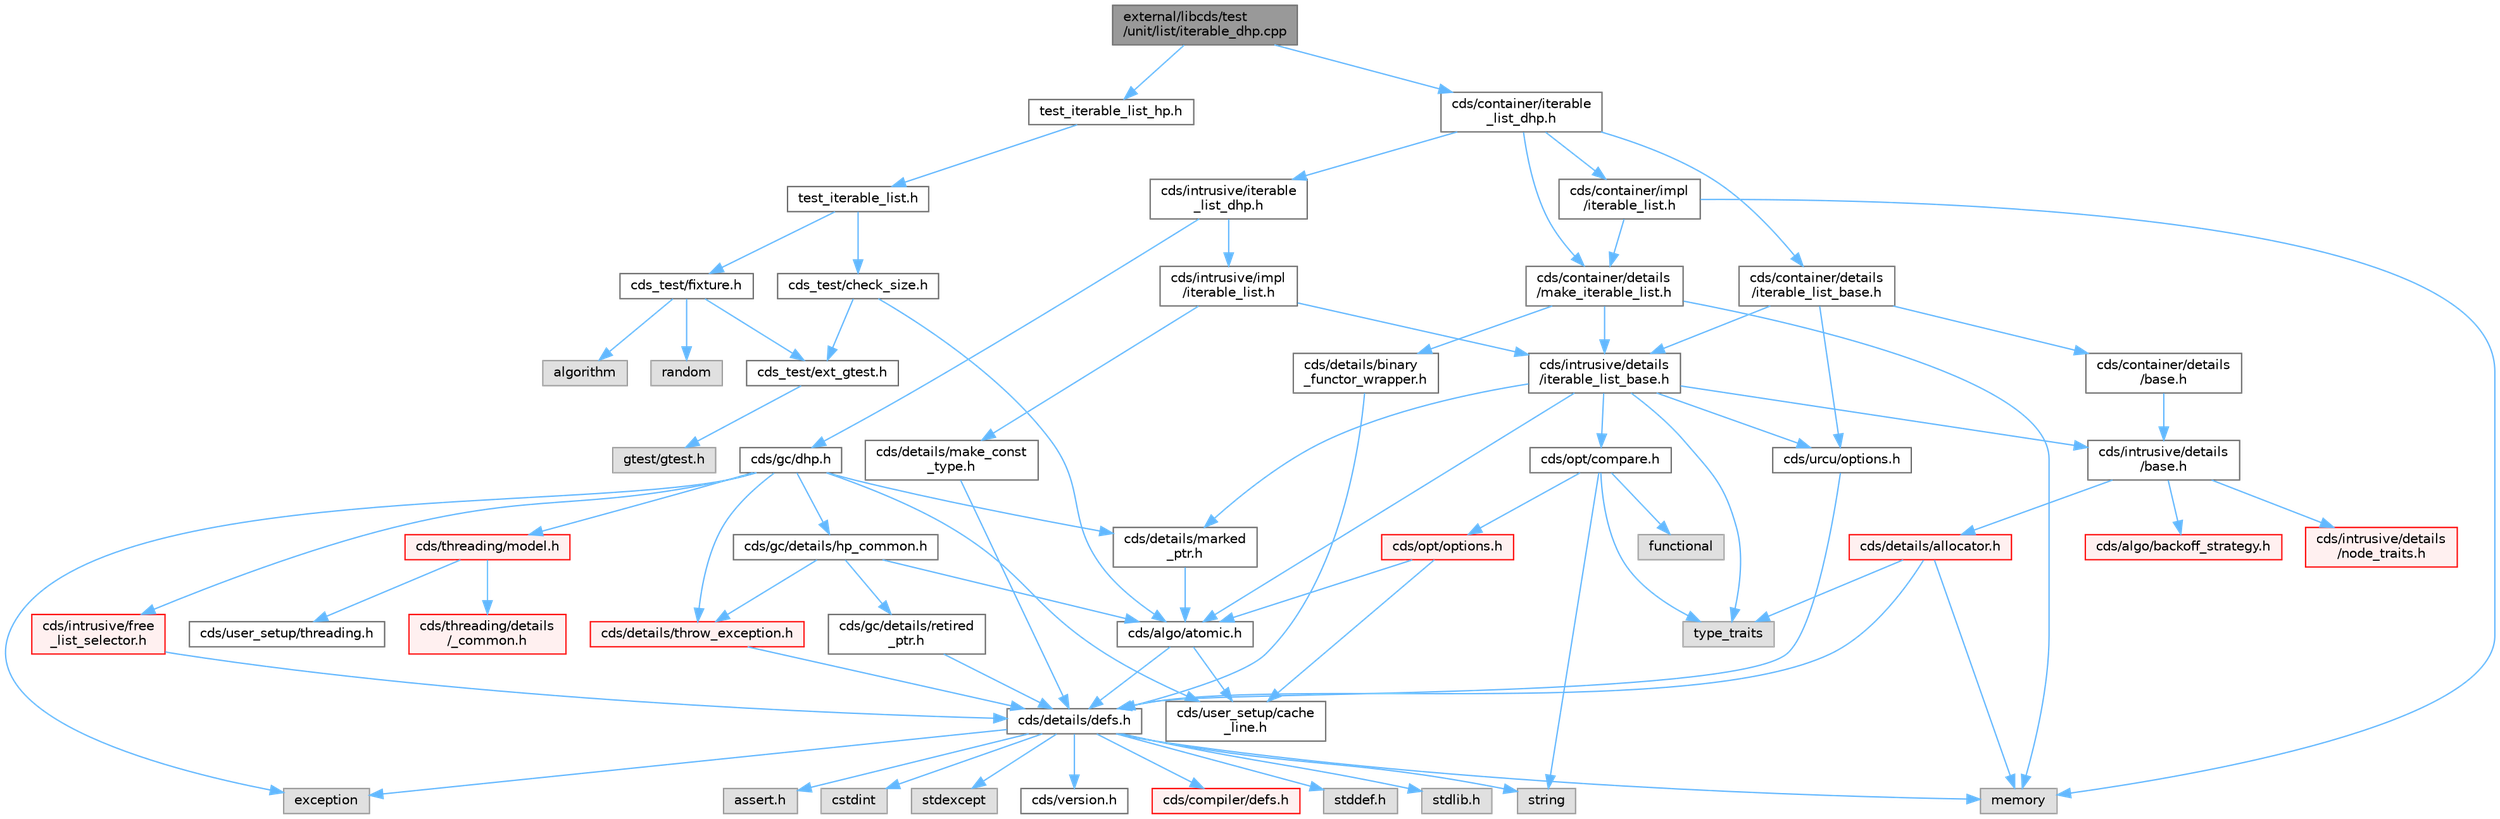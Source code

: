 digraph "external/libcds/test/unit/list/iterable_dhp.cpp"
{
 // LATEX_PDF_SIZE
  bgcolor="transparent";
  edge [fontname=Helvetica,fontsize=10,labelfontname=Helvetica,labelfontsize=10];
  node [fontname=Helvetica,fontsize=10,shape=box,height=0.2,width=0.4];
  Node1 [id="Node000001",label="external/libcds/test\l/unit/list/iterable_dhp.cpp",height=0.2,width=0.4,color="gray40", fillcolor="grey60", style="filled", fontcolor="black",tooltip=" "];
  Node1 -> Node2 [id="edge1_Node000001_Node000002",color="steelblue1",style="solid",tooltip=" "];
  Node2 [id="Node000002",label="test_iterable_list_hp.h",height=0.2,width=0.4,color="grey40", fillcolor="white", style="filled",URL="$test__iterable__list__hp_8h.html",tooltip=" "];
  Node2 -> Node3 [id="edge2_Node000002_Node000003",color="steelblue1",style="solid",tooltip=" "];
  Node3 [id="Node000003",label="test_iterable_list.h",height=0.2,width=0.4,color="grey40", fillcolor="white", style="filled",URL="$test__iterable__list_8h.html",tooltip=" "];
  Node3 -> Node4 [id="edge3_Node000003_Node000004",color="steelblue1",style="solid",tooltip=" "];
  Node4 [id="Node000004",label="cds_test/check_size.h",height=0.2,width=0.4,color="grey40", fillcolor="white", style="filled",URL="$check__size_8h.html",tooltip=" "];
  Node4 -> Node5 [id="edge4_Node000004_Node000005",color="steelblue1",style="solid",tooltip=" "];
  Node5 [id="Node000005",label="cds_test/ext_gtest.h",height=0.2,width=0.4,color="grey40", fillcolor="white", style="filled",URL="$ext__gtest_8h.html",tooltip=" "];
  Node5 -> Node6 [id="edge5_Node000005_Node000006",color="steelblue1",style="solid",tooltip=" "];
  Node6 [id="Node000006",label="gtest/gtest.h",height=0.2,width=0.4,color="grey60", fillcolor="#E0E0E0", style="filled",tooltip=" "];
  Node4 -> Node7 [id="edge6_Node000004_Node000007",color="steelblue1",style="solid",tooltip=" "];
  Node7 [id="Node000007",label="cds/algo/atomic.h",height=0.2,width=0.4,color="grey40", fillcolor="white", style="filled",URL="$external_2libcds_2cds_2algo_2atomic_8h.html",tooltip=" "];
  Node7 -> Node8 [id="edge7_Node000007_Node000008",color="steelblue1",style="solid",tooltip=" "];
  Node8 [id="Node000008",label="cds/details/defs.h",height=0.2,width=0.4,color="grey40", fillcolor="white", style="filled",URL="$details_2defs_8h.html",tooltip=" "];
  Node8 -> Node9 [id="edge8_Node000008_Node000009",color="steelblue1",style="solid",tooltip=" "];
  Node9 [id="Node000009",label="stddef.h",height=0.2,width=0.4,color="grey60", fillcolor="#E0E0E0", style="filled",tooltip=" "];
  Node8 -> Node10 [id="edge9_Node000008_Node000010",color="steelblue1",style="solid",tooltip=" "];
  Node10 [id="Node000010",label="stdlib.h",height=0.2,width=0.4,color="grey60", fillcolor="#E0E0E0", style="filled",tooltip=" "];
  Node8 -> Node11 [id="edge10_Node000008_Node000011",color="steelblue1",style="solid",tooltip=" "];
  Node11 [id="Node000011",label="assert.h",height=0.2,width=0.4,color="grey60", fillcolor="#E0E0E0", style="filled",tooltip=" "];
  Node8 -> Node12 [id="edge11_Node000008_Node000012",color="steelblue1",style="solid",tooltip=" "];
  Node12 [id="Node000012",label="cstdint",height=0.2,width=0.4,color="grey60", fillcolor="#E0E0E0", style="filled",tooltip=" "];
  Node8 -> Node13 [id="edge12_Node000008_Node000013",color="steelblue1",style="solid",tooltip=" "];
  Node13 [id="Node000013",label="exception",height=0.2,width=0.4,color="grey60", fillcolor="#E0E0E0", style="filled",tooltip=" "];
  Node8 -> Node14 [id="edge13_Node000008_Node000014",color="steelblue1",style="solid",tooltip=" "];
  Node14 [id="Node000014",label="stdexcept",height=0.2,width=0.4,color="grey60", fillcolor="#E0E0E0", style="filled",tooltip=" "];
  Node8 -> Node15 [id="edge14_Node000008_Node000015",color="steelblue1",style="solid",tooltip=" "];
  Node15 [id="Node000015",label="string",height=0.2,width=0.4,color="grey60", fillcolor="#E0E0E0", style="filled",tooltip=" "];
  Node8 -> Node16 [id="edge15_Node000008_Node000016",color="steelblue1",style="solid",tooltip=" "];
  Node16 [id="Node000016",label="memory",height=0.2,width=0.4,color="grey60", fillcolor="#E0E0E0", style="filled",tooltip=" "];
  Node8 -> Node17 [id="edge16_Node000008_Node000017",color="steelblue1",style="solid",tooltip=" "];
  Node17 [id="Node000017",label="cds/version.h",height=0.2,width=0.4,color="grey40", fillcolor="white", style="filled",URL="$external_2libcds_2cds_2version_8h.html",tooltip=" "];
  Node8 -> Node18 [id="edge17_Node000008_Node000018",color="steelblue1",style="solid",tooltip=" "];
  Node18 [id="Node000018",label="cds/compiler/defs.h",height=0.2,width=0.4,color="red", fillcolor="#FFF0F0", style="filled",URL="$compiler_2defs_8h.html",tooltip=" "];
  Node7 -> Node21 [id="edge18_Node000007_Node000021",color="steelblue1",style="solid",tooltip=" "];
  Node21 [id="Node000021",label="cds/user_setup/cache\l_line.h",height=0.2,width=0.4,color="grey40", fillcolor="white", style="filled",URL="$cache__line_8h.html",tooltip="Cache-line size definition"];
  Node3 -> Node22 [id="edge19_Node000003_Node000022",color="steelblue1",style="solid",tooltip=" "];
  Node22 [id="Node000022",label="cds_test/fixture.h",height=0.2,width=0.4,color="grey40", fillcolor="white", style="filled",URL="$fixture_8h.html",tooltip=" "];
  Node22 -> Node5 [id="edge20_Node000022_Node000005",color="steelblue1",style="solid",tooltip=" "];
  Node22 -> Node23 [id="edge21_Node000022_Node000023",color="steelblue1",style="solid",tooltip=" "];
  Node23 [id="Node000023",label="algorithm",height=0.2,width=0.4,color="grey60", fillcolor="#E0E0E0", style="filled",tooltip=" "];
  Node22 -> Node24 [id="edge22_Node000022_Node000024",color="steelblue1",style="solid",tooltip=" "];
  Node24 [id="Node000024",label="random",height=0.2,width=0.4,color="grey60", fillcolor="#E0E0E0", style="filled",tooltip=" "];
  Node1 -> Node25 [id="edge23_Node000001_Node000025",color="steelblue1",style="solid",tooltip=" "];
  Node25 [id="Node000025",label="cds/container/iterable\l_list_dhp.h",height=0.2,width=0.4,color="grey40", fillcolor="white", style="filled",URL="$container_2iterable__list__dhp_8h.html",tooltip=" "];
  Node25 -> Node26 [id="edge24_Node000025_Node000026",color="steelblue1",style="solid",tooltip=" "];
  Node26 [id="Node000026",label="cds/container/details\l/iterable_list_base.h",height=0.2,width=0.4,color="grey40", fillcolor="white", style="filled",URL="$container_2details_2iterable__list__base_8h.html",tooltip=" "];
  Node26 -> Node27 [id="edge25_Node000026_Node000027",color="steelblue1",style="solid",tooltip=" "];
  Node27 [id="Node000027",label="cds/container/details\l/base.h",height=0.2,width=0.4,color="grey40", fillcolor="white", style="filled",URL="$external_2libcds_2cds_2container_2details_2base_8h.html",tooltip=" "];
  Node27 -> Node28 [id="edge26_Node000027_Node000028",color="steelblue1",style="solid",tooltip=" "];
  Node28 [id="Node000028",label="cds/intrusive/details\l/base.h",height=0.2,width=0.4,color="grey40", fillcolor="white", style="filled",URL="$external_2libcds_2cds_2intrusive_2details_2base_8h.html",tooltip=" "];
  Node28 -> Node29 [id="edge27_Node000028_Node000029",color="steelblue1",style="solid",tooltip=" "];
  Node29 [id="Node000029",label="cds/intrusive/details\l/node_traits.h",height=0.2,width=0.4,color="red", fillcolor="#FFF0F0", style="filled",URL="$node__traits_8h.html",tooltip=" "];
  Node28 -> Node49 [id="edge28_Node000028_Node000049",color="steelblue1",style="solid",tooltip=" "];
  Node49 [id="Node000049",label="cds/details/allocator.h",height=0.2,width=0.4,color="red", fillcolor="#FFF0F0", style="filled",URL="$external_2libcds_2cds_2details_2allocator_8h.html",tooltip=" "];
  Node49 -> Node50 [id="edge29_Node000049_Node000050",color="steelblue1",style="solid",tooltip=" "];
  Node50 [id="Node000050",label="type_traits",height=0.2,width=0.4,color="grey60", fillcolor="#E0E0E0", style="filled",tooltip=" "];
  Node49 -> Node16 [id="edge30_Node000049_Node000016",color="steelblue1",style="solid",tooltip=" "];
  Node49 -> Node8 [id="edge31_Node000049_Node000008",color="steelblue1",style="solid",tooltip=" "];
  Node28 -> Node51 [id="edge32_Node000028_Node000051",color="steelblue1",style="solid",tooltip=" "];
  Node51 [id="Node000051",label="cds/algo/backoff_strategy.h",height=0.2,width=0.4,color="red", fillcolor="#FFF0F0", style="filled",URL="$backoff__strategy_8h.html",tooltip=" "];
  Node26 -> Node55 [id="edge33_Node000026_Node000055",color="steelblue1",style="solid",tooltip=" "];
  Node55 [id="Node000055",label="cds/intrusive/details\l/iterable_list_base.h",height=0.2,width=0.4,color="grey40", fillcolor="white", style="filled",URL="$intrusive_2details_2iterable__list__base_8h.html",tooltip=" "];
  Node55 -> Node50 [id="edge34_Node000055_Node000050",color="steelblue1",style="solid",tooltip=" "];
  Node55 -> Node28 [id="edge35_Node000055_Node000028",color="steelblue1",style="solid",tooltip=" "];
  Node55 -> Node56 [id="edge36_Node000055_Node000056",color="steelblue1",style="solid",tooltip=" "];
  Node56 [id="Node000056",label="cds/opt/compare.h",height=0.2,width=0.4,color="grey40", fillcolor="white", style="filled",URL="$external_2libcds_2cds_2opt_2compare_8h.html",tooltip=" "];
  Node56 -> Node50 [id="edge37_Node000056_Node000050",color="steelblue1",style="solid",tooltip=" "];
  Node56 -> Node57 [id="edge38_Node000056_Node000057",color="steelblue1",style="solid",tooltip=" "];
  Node57 [id="Node000057",label="functional",height=0.2,width=0.4,color="grey60", fillcolor="#E0E0E0", style="filled",tooltip=" "];
  Node56 -> Node15 [id="edge39_Node000056_Node000015",color="steelblue1",style="solid",tooltip=" "];
  Node56 -> Node31 [id="edge40_Node000056_Node000031",color="steelblue1",style="solid",tooltip=" "];
  Node31 [id="Node000031",label="cds/opt/options.h",height=0.2,width=0.4,color="red", fillcolor="#FFF0F0", style="filled",URL="$opt_2options_8h.html",tooltip=" "];
  Node31 -> Node21 [id="edge41_Node000031_Node000021",color="steelblue1",style="solid",tooltip=" "];
  Node31 -> Node7 [id="edge42_Node000031_Node000007",color="steelblue1",style="solid",tooltip=" "];
  Node55 -> Node7 [id="edge43_Node000055_Node000007",color="steelblue1",style="solid",tooltip=" "];
  Node55 -> Node58 [id="edge44_Node000055_Node000058",color="steelblue1",style="solid",tooltip=" "];
  Node58 [id="Node000058",label="cds/details/marked\l_ptr.h",height=0.2,width=0.4,color="grey40", fillcolor="white", style="filled",URL="$marked__ptr_8h.html",tooltip=" "];
  Node58 -> Node7 [id="edge45_Node000058_Node000007",color="steelblue1",style="solid",tooltip=" "];
  Node55 -> Node59 [id="edge46_Node000055_Node000059",color="steelblue1",style="solid",tooltip=" "];
  Node59 [id="Node000059",label="cds/urcu/options.h",height=0.2,width=0.4,color="grey40", fillcolor="white", style="filled",URL="$urcu_2options_8h.html",tooltip=" "];
  Node59 -> Node8 [id="edge47_Node000059_Node000008",color="steelblue1",style="solid",tooltip=" "];
  Node26 -> Node59 [id="edge48_Node000026_Node000059",color="steelblue1",style="solid",tooltip=" "];
  Node25 -> Node60 [id="edge49_Node000025_Node000060",color="steelblue1",style="solid",tooltip=" "];
  Node60 [id="Node000060",label="cds/intrusive/iterable\l_list_dhp.h",height=0.2,width=0.4,color="grey40", fillcolor="white", style="filled",URL="$intrusive_2iterable__list__dhp_8h.html",tooltip=" "];
  Node60 -> Node61 [id="edge50_Node000060_Node000061",color="steelblue1",style="solid",tooltip=" "];
  Node61 [id="Node000061",label="cds/intrusive/impl\l/iterable_list.h",height=0.2,width=0.4,color="grey40", fillcolor="white", style="filled",URL="$intrusive_2impl_2iterable__list_8h.html",tooltip=" "];
  Node61 -> Node55 [id="edge51_Node000061_Node000055",color="steelblue1",style="solid",tooltip=" "];
  Node61 -> Node62 [id="edge52_Node000061_Node000062",color="steelblue1",style="solid",tooltip=" "];
  Node62 [id="Node000062",label="cds/details/make_const\l_type.h",height=0.2,width=0.4,color="grey40", fillcolor="white", style="filled",URL="$make__const__type_8h.html",tooltip=" "];
  Node62 -> Node8 [id="edge53_Node000062_Node000008",color="steelblue1",style="solid",tooltip=" "];
  Node60 -> Node63 [id="edge54_Node000060_Node000063",color="steelblue1",style="solid",tooltip=" "];
  Node63 [id="Node000063",label="cds/gc/dhp.h",height=0.2,width=0.4,color="grey40", fillcolor="white", style="filled",URL="$dhp_8h.html",tooltip=" "];
  Node63 -> Node13 [id="edge55_Node000063_Node000013",color="steelblue1",style="solid",tooltip=" "];
  Node63 -> Node64 [id="edge56_Node000063_Node000064",color="steelblue1",style="solid",tooltip=" "];
  Node64 [id="Node000064",label="cds/gc/details/hp_common.h",height=0.2,width=0.4,color="grey40", fillcolor="white", style="filled",URL="$hp__common_8h.html",tooltip=" "];
  Node64 -> Node7 [id="edge57_Node000064_Node000007",color="steelblue1",style="solid",tooltip=" "];
  Node64 -> Node65 [id="edge58_Node000064_Node000065",color="steelblue1",style="solid",tooltip=" "];
  Node65 [id="Node000065",label="cds/gc/details/retired\l_ptr.h",height=0.2,width=0.4,color="grey40", fillcolor="white", style="filled",URL="$retired__ptr_8h.html",tooltip=" "];
  Node65 -> Node8 [id="edge59_Node000065_Node000008",color="steelblue1",style="solid",tooltip=" "];
  Node64 -> Node46 [id="edge60_Node000064_Node000046",color="steelblue1",style="solid",tooltip=" "];
  Node46 [id="Node000046",label="cds/details/throw_exception.h",height=0.2,width=0.4,color="red", fillcolor="#FFF0F0", style="filled",URL="$throw__exception_8h.html",tooltip=" "];
  Node46 -> Node8 [id="edge61_Node000046_Node000008",color="steelblue1",style="solid",tooltip=" "];
  Node63 -> Node66 [id="edge62_Node000063_Node000066",color="steelblue1",style="solid",tooltip=" "];
  Node66 [id="Node000066",label="cds/threading/model.h",height=0.2,width=0.4,color="red", fillcolor="#FFF0F0", style="filled",URL="$model_8h.html",tooltip=" "];
  Node66 -> Node67 [id="edge63_Node000066_Node000067",color="steelblue1",style="solid",tooltip=" "];
  Node67 [id="Node000067",label="cds/threading/details\l/_common.h",height=0.2,width=0.4,color="red", fillcolor="#FFF0F0", style="filled",URL="$__common_8h.html",tooltip=" "];
  Node66 -> Node76 [id="edge64_Node000066_Node000076",color="steelblue1",style="solid",tooltip=" "];
  Node76 [id="Node000076",label="cds/user_setup/threading.h",height=0.2,width=0.4,color="grey40", fillcolor="white", style="filled",URL="$external_2libcds_2cds_2user__setup_2threading_8h.html",tooltip=" "];
  Node63 -> Node78 [id="edge65_Node000063_Node000078",color="steelblue1",style="solid",tooltip=" "];
  Node78 [id="Node000078",label="cds/intrusive/free\l_list_selector.h",height=0.2,width=0.4,color="red", fillcolor="#FFF0F0", style="filled",URL="$free__list__selector_8h.html",tooltip=" "];
  Node78 -> Node8 [id="edge66_Node000078_Node000008",color="steelblue1",style="solid",tooltip=" "];
  Node63 -> Node46 [id="edge67_Node000063_Node000046",color="steelblue1",style="solid",tooltip=" "];
  Node63 -> Node58 [id="edge68_Node000063_Node000058",color="steelblue1",style="solid",tooltip=" "];
  Node63 -> Node21 [id="edge69_Node000063_Node000021",color="steelblue1",style="solid",tooltip=" "];
  Node25 -> Node80 [id="edge70_Node000025_Node000080",color="steelblue1",style="solid",tooltip=" "];
  Node80 [id="Node000080",label="cds/container/details\l/make_iterable_list.h",height=0.2,width=0.4,color="grey40", fillcolor="white", style="filled",URL="$make__iterable__list_8h.html",tooltip=" "];
  Node80 -> Node55 [id="edge71_Node000080_Node000055",color="steelblue1",style="solid",tooltip=" "];
  Node80 -> Node81 [id="edge72_Node000080_Node000081",color="steelblue1",style="solid",tooltip=" "];
  Node81 [id="Node000081",label="cds/details/binary\l_functor_wrapper.h",height=0.2,width=0.4,color="grey40", fillcolor="white", style="filled",URL="$binary__functor__wrapper_8h.html",tooltip=" "];
  Node81 -> Node8 [id="edge73_Node000081_Node000008",color="steelblue1",style="solid",tooltip=" "];
  Node80 -> Node16 [id="edge74_Node000080_Node000016",color="steelblue1",style="solid",tooltip=" "];
  Node25 -> Node82 [id="edge75_Node000025_Node000082",color="steelblue1",style="solid",tooltip=" "];
  Node82 [id="Node000082",label="cds/container/impl\l/iterable_list.h",height=0.2,width=0.4,color="grey40", fillcolor="white", style="filled",URL="$container_2impl_2iterable__list_8h.html",tooltip=" "];
  Node82 -> Node80 [id="edge76_Node000082_Node000080",color="steelblue1",style="solid",tooltip=" "];
  Node82 -> Node16 [id="edge77_Node000082_Node000016",color="steelblue1",style="solid",tooltip=" "];
}
